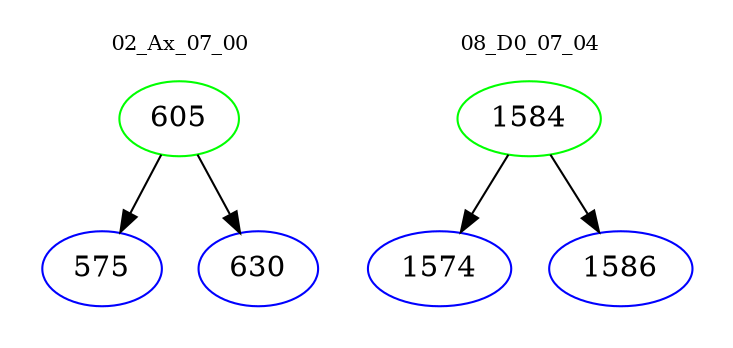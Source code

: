 digraph{
subgraph cluster_0 {
color = white
label = "02_Ax_07_00";
fontsize=10;
T0_605 [label="605", color="green"]
T0_605 -> T0_575 [color="black"]
T0_575 [label="575", color="blue"]
T0_605 -> T0_630 [color="black"]
T0_630 [label="630", color="blue"]
}
subgraph cluster_1 {
color = white
label = "08_D0_07_04";
fontsize=10;
T1_1584 [label="1584", color="green"]
T1_1584 -> T1_1574 [color="black"]
T1_1574 [label="1574", color="blue"]
T1_1584 -> T1_1586 [color="black"]
T1_1586 [label="1586", color="blue"]
}
}
